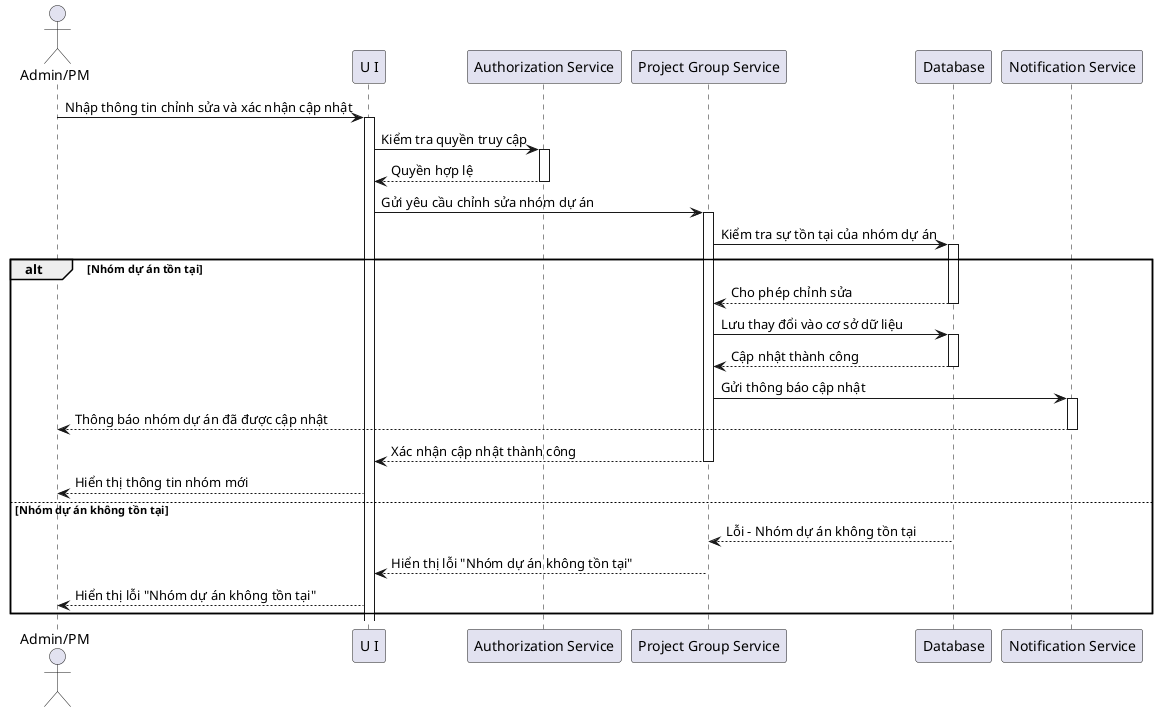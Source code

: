 @startuml
actor "Admin/PM" as User

participant "U I" as UI
participant "Authorization Service"
participant "Project Group Service" as System
participant "Database" as DB
participant "Notification Service"

User -> UI: Nhập thông tin chỉnh sửa và xác nhận cập nhật
activate UI

UI -> "Authorization Service": Kiểm tra quyền truy cập
activate "Authorization Service"

"Authorization Service" --> UI: Quyền hợp lệ
deactivate "Authorization Service"

UI -> System: Gửi yêu cầu chỉnh sửa nhóm dự án
activate System

System -> DB: Kiểm tra sự tồn tại của nhóm dự án
activate DB

alt Nhóm dự án tồn tại
    DB --> System: Cho phép chỉnh sửa
    deactivate DB

    System -> DB: Lưu thay đổi vào cơ sở dữ liệu
    activate DB
    DB --> System: Cập nhật thành công
    deactivate DB

    System -> "Notification Service": Gửi thông báo cập nhật
    activate "Notification Service"
    "Notification Service" --> User: Thông báo nhóm dự án đã được cập nhật
    deactivate "Notification Service"

    System --> UI: Xác nhận cập nhật thành công
    deactivate System
    UI --> User: Hiển thị thông tin nhóm mới

else Nhóm dự án không tồn tại
    DB --> System: Lỗi - Nhóm dự án không tồn tại
    deactivate DB
    System --> UI: Hiển thị lỗi "Nhóm dự án không tồn tại"
    UI --> User: Hiển thị lỗi "Nhóm dự án không tồn tại"
    deactivate System
end

@enduml
